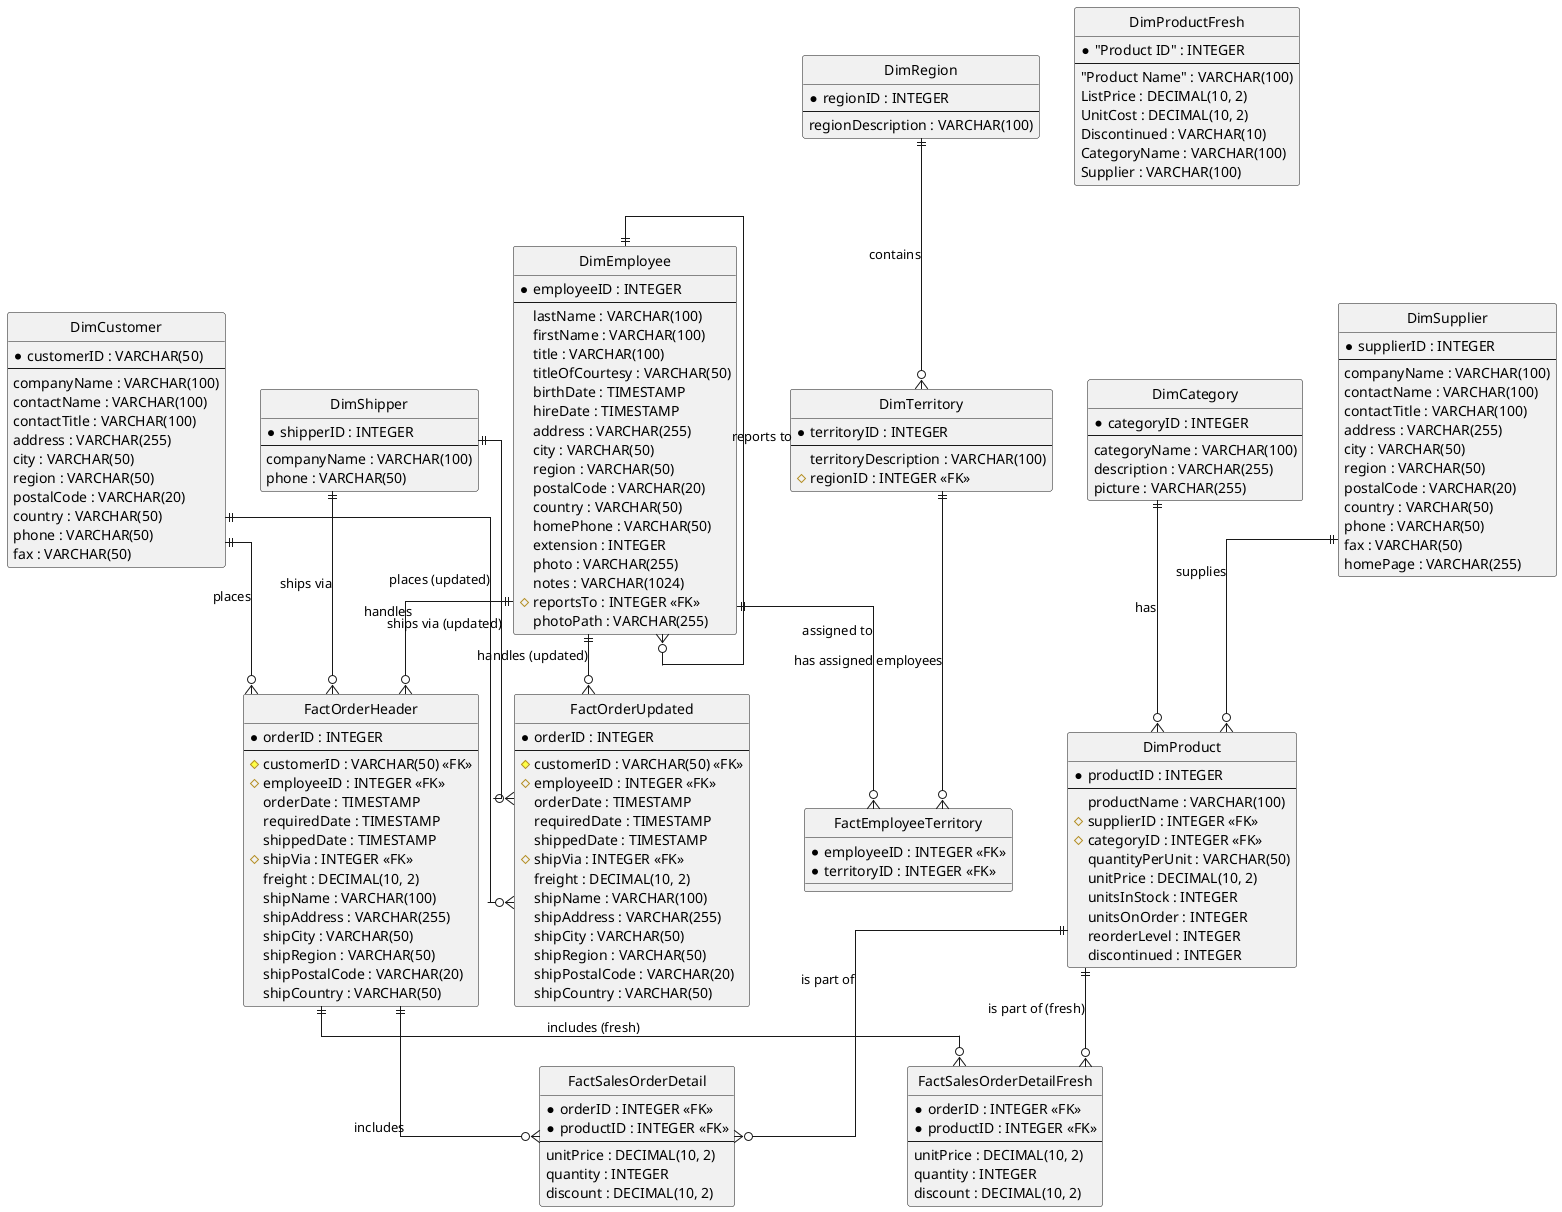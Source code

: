 @startuml
hide circle
skinparam linetype ortho

entity DimCategory {
  * categoryID : INTEGER
  --
  categoryName : VARCHAR(100)
  description : VARCHAR(255)
  picture : VARCHAR(255)
}

entity DimCustomer {
  * customerID : VARCHAR(50)
  --
  companyName : VARCHAR(100)
  contactName : VARCHAR(100)
  contactTitle : VARCHAR(100)
  address : VARCHAR(255)
  city : VARCHAR(50)
  region : VARCHAR(50)
  postalCode : VARCHAR(20)
  country : VARCHAR(50)
  phone : VARCHAR(50)
  fax : VARCHAR(50)
}

entity DimEmployee {
  * employeeID : INTEGER
  --
  lastName : VARCHAR(100)
  firstName : VARCHAR(100)
  title : VARCHAR(100)
  titleOfCourtesy : VARCHAR(50)
  birthDate : TIMESTAMP
  hireDate : TIMESTAMP
  address : VARCHAR(255)
  city : VARCHAR(50)
  region : VARCHAR(50)
  postalCode : VARCHAR(20)
  country : VARCHAR(50)
  homePhone : VARCHAR(50)
  extension : INTEGER
  photo : VARCHAR(255)
  notes : VARCHAR(1024)
  # reportsTo : INTEGER <<FK>>
  photoPath : VARCHAR(255)
}

entity FactEmployeeTerritory {
  * employeeID : INTEGER <<FK>>
  * territoryID : INTEGER <<FK>>
}

entity FactSalesOrderDetail {
  * orderID : INTEGER <<FK>>
  * productID : INTEGER <<FK>>
  --
  unitPrice : DECIMAL(10, 2)
  quantity : INTEGER
  discount : DECIMAL(10, 2)
}

entity FactSalesOrderDetailFresh {
  * orderID : INTEGER <<FK>>
  * productID : INTEGER <<FK>>
  --
  unitPrice : DECIMAL(10, 2)
  quantity : INTEGER
  discount : DECIMAL(10, 2)
}

entity FactOrderHeader {
  * orderID : INTEGER
  --
  # customerID : VARCHAR(50) <<FK>>
  # employeeID : INTEGER <<FK>>
  orderDate : TIMESTAMP
  requiredDate : TIMESTAMP
  shippedDate : TIMESTAMP
  # shipVia : INTEGER <<FK>>
  freight : DECIMAL(10, 2)
  shipName : VARCHAR(100)
  shipAddress : VARCHAR(255)
  shipCity : VARCHAR(50)
  shipRegion : VARCHAR(50)
  shipPostalCode : VARCHAR(20)
  shipCountry : VARCHAR(50)
}

entity FactOrderUpdated {
  * orderID : INTEGER
  --
  # customerID : VARCHAR(50) <<FK>>
  # employeeID : INTEGER <<FK>>
  orderDate : TIMESTAMP
  requiredDate : TIMESTAMP
  shippedDate : TIMESTAMP
  # shipVia : INTEGER <<FK>>
  freight : DECIMAL(10, 2)
  shipName : VARCHAR(100)
  shipAddress : VARCHAR(255)
  shipCity : VARCHAR(50)
  shipRegion : VARCHAR(50)
  shipPostalCode : VARCHAR(20)
  shipCountry : VARCHAR(50)
}

entity DimProduct {
  * productID : INTEGER
  --
  productName : VARCHAR(100)
  # supplierID : INTEGER <<FK>>
  # categoryID : INTEGER <<FK>>
  quantityPerUnit : VARCHAR(50)
  unitPrice : DECIMAL(10, 2)
  unitsInStock : INTEGER
  unitsOnOrder : INTEGER
  reorderLevel : INTEGER
  discontinued : INTEGER
}

entity DimProductFresh {
  * "Product ID" : INTEGER
  --
  "Product Name" : VARCHAR(100)
  ListPrice : DECIMAL(10, 2)
  UnitCost : DECIMAL(10, 2)
  Discontinued : VARCHAR(10)
  CategoryName : VARCHAR(100)
  Supplier : VARCHAR(100)
}

entity DimRegion {
  * regionID : INTEGER
  --
  regionDescription : VARCHAR(100)
}

entity DimShipper {
  * shipperID : INTEGER
  --
  companyName : VARCHAR(100)
  phone : VARCHAR(50)
}

entity DimSupplier {
  * supplierID : INTEGER
  --
  companyName : VARCHAR(100)
  contactName : VARCHAR(100)
  contactTitle : VARCHAR(100)
  address : VARCHAR(255)
  city : VARCHAR(50)
  region : VARCHAR(50)
  postalCode : VARCHAR(20)
  country : VARCHAR(50)
  phone : VARCHAR(50)
  fax : VARCHAR(50)
  homePage : VARCHAR(255)
}

entity DimTerritory {
  * territoryID : INTEGER
  --
  territoryDescription : VARCHAR(100)
  # regionID : INTEGER <<FK>>
}

DimCategory ||--o{ DimProduct : "has"
DimSupplier ||--o{ DimProduct : "supplies"
DimProduct ||--o{ FactSalesOrderDetail : "is part of"
DimProduct ||--o{ FactSalesOrderDetailFresh : "is part of (fresh)"

DimCustomer ||--o{ FactOrderHeader : "places"
DimEmployee ||--o{ FactOrderHeader : "handles"
DimShipper ||--o{ FactOrderHeader : "ships via"
FactOrderHeader ||--o{ FactSalesOrderDetail : "includes"
FactOrderHeader ||--o{ FactSalesOrderDetailFresh : "includes (fresh)"

DimCustomer ||--o{ FactOrderUpdated : "places (updated)"
DimEmployee ||--o{ FactOrderUpdated : "handles (updated)"
DimShipper ||--o{ FactOrderUpdated : "ships via (updated)"

DimEmployee ||--o{ DimEmployee : "reports to"

DimEmployee ||--o{ FactEmployeeTerritory : "assigned to"
DimTerritory ||--o{ FactEmployeeTerritory : "has assigned employees"

DimRegion ||--o{ DimTerritory : "contains"
@enduml